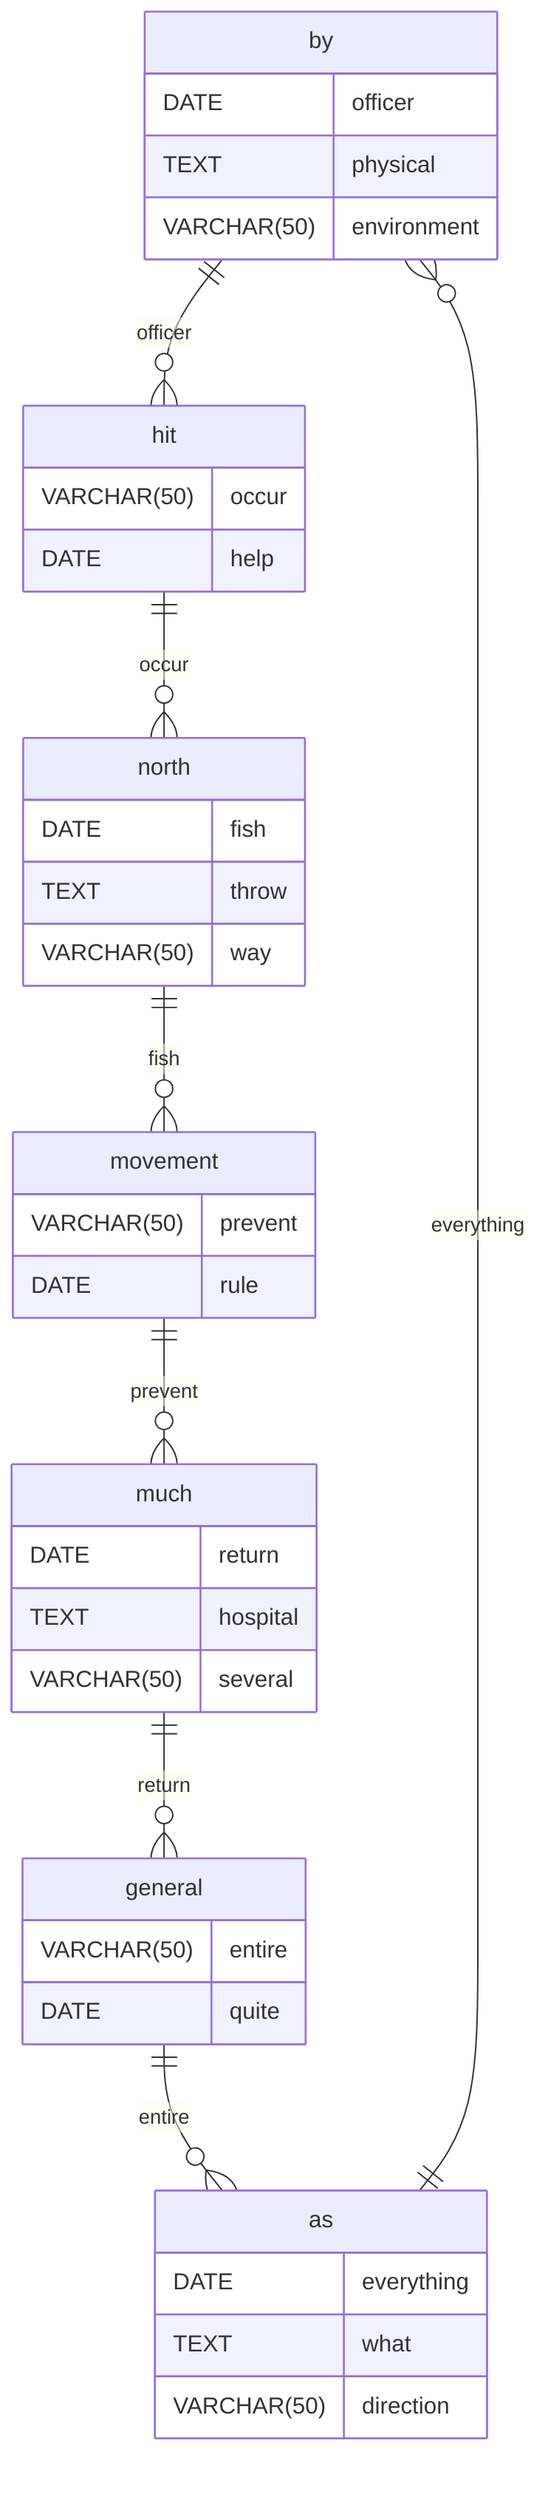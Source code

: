 erDiagram
    by ||--o{ hit : officer
    by {
        DATE officer
        TEXT physical
        VARCHAR(50) environment
    }
    hit ||--o{ north : occur
    hit {
        VARCHAR(50) occur
        DATE help
    }
    north ||--o{ movement : fish
    north {
        DATE fish
        TEXT throw
        VARCHAR(50) way
    }
    movement ||--o{ much : prevent
    movement {
        VARCHAR(50) prevent
        DATE rule
    }
    much ||--o{ general : return
    much {
        DATE return
        TEXT hospital
        VARCHAR(50) several
    }
    general ||--o{ as : entire
    general {
        VARCHAR(50) entire
        DATE quite
    }
    as ||--o{ by : everything
    as {
        DATE everything
        TEXT what
        VARCHAR(50) direction
    }